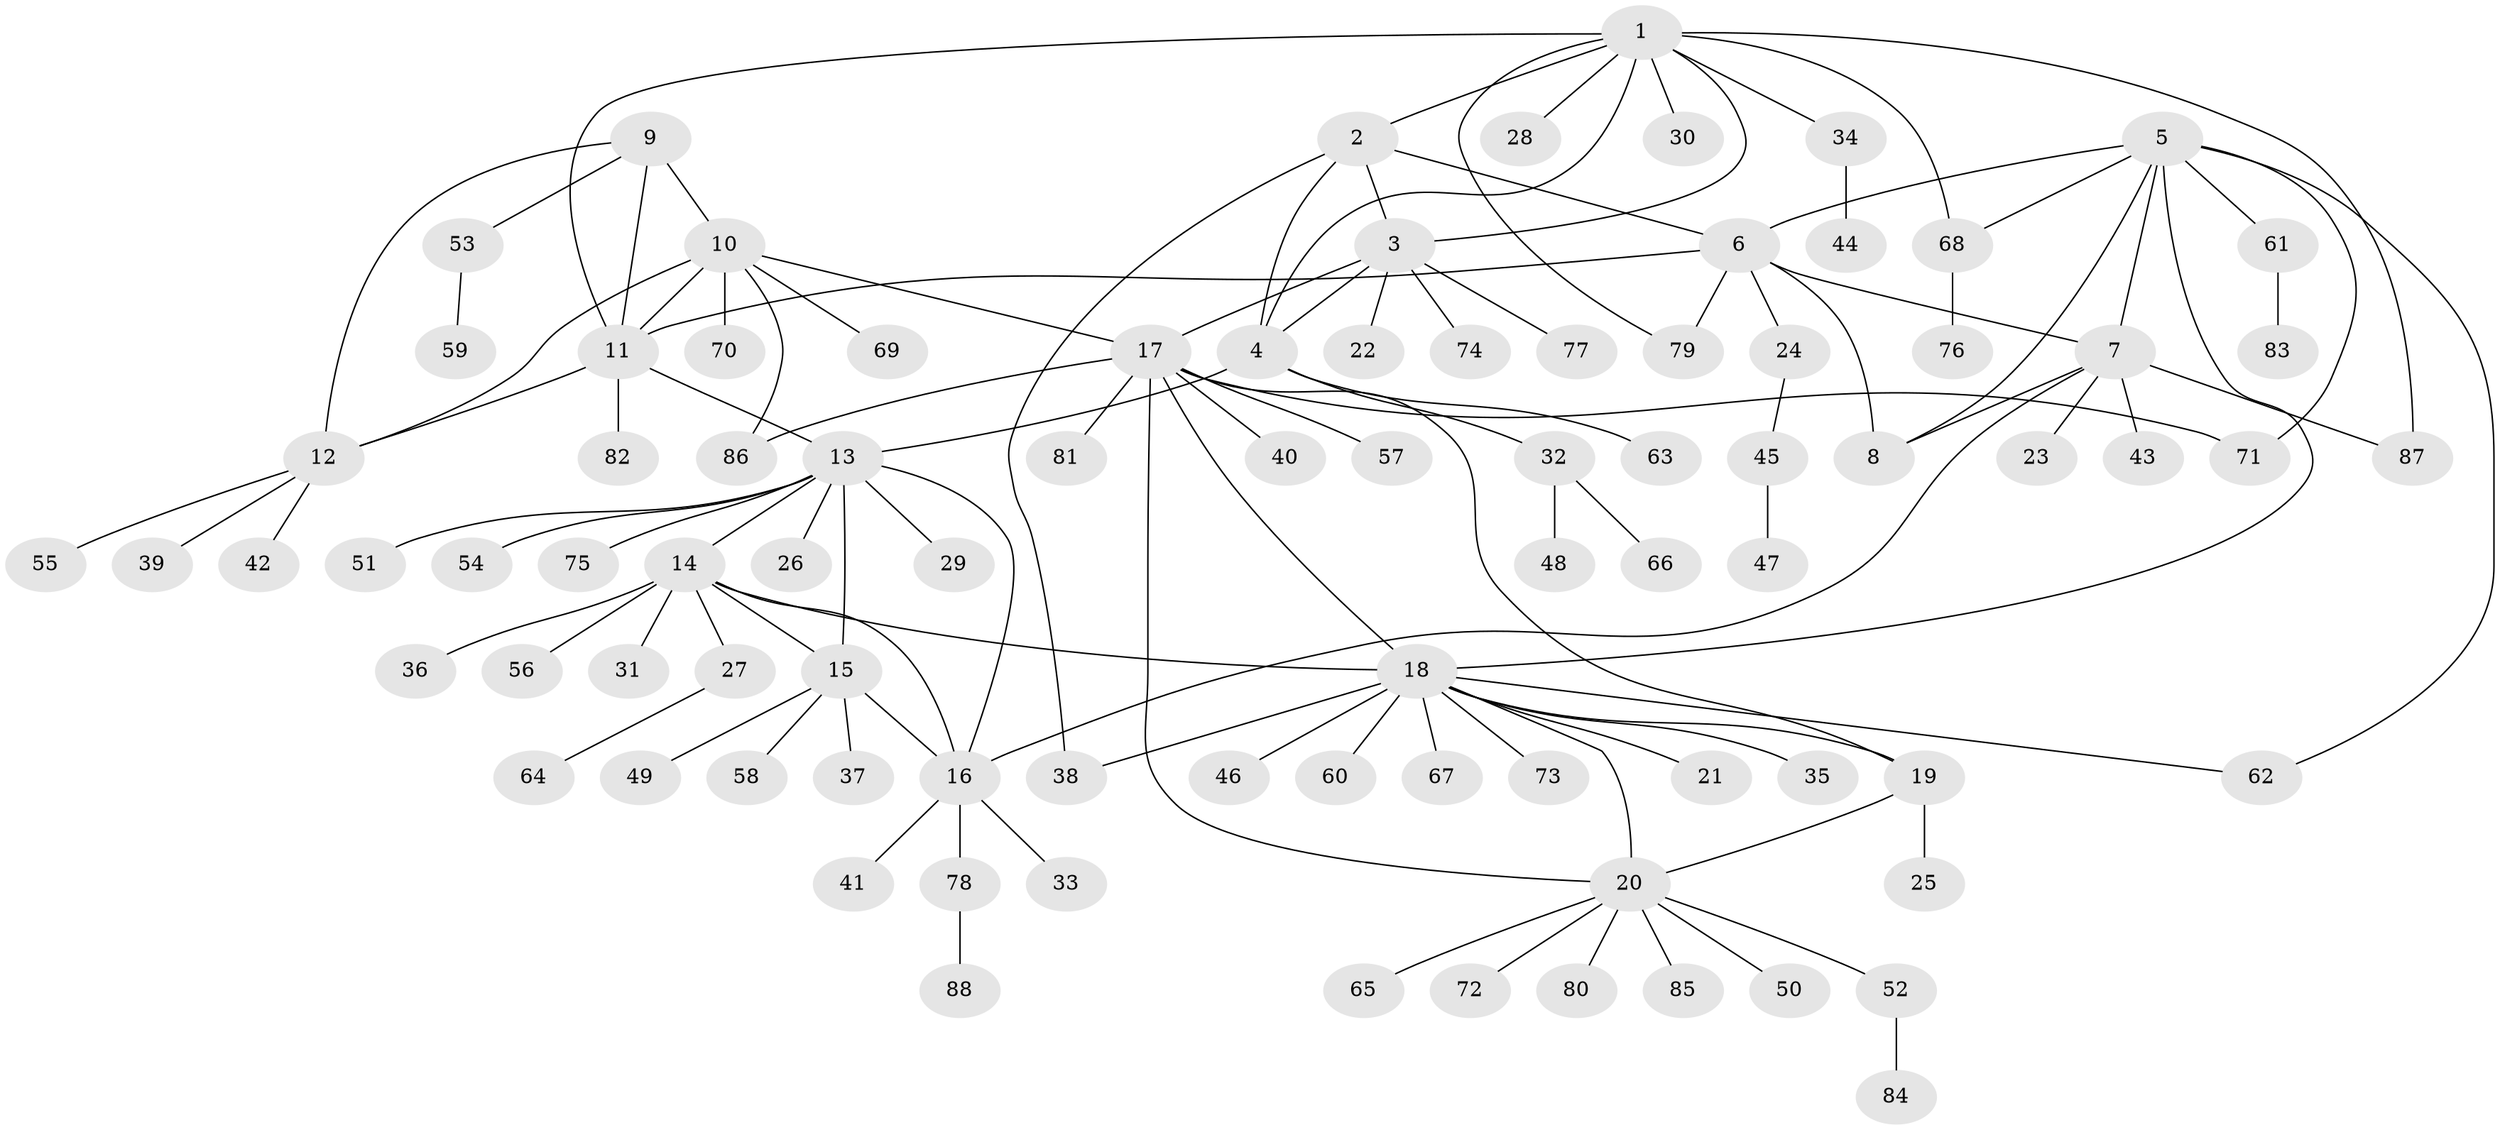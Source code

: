 // Generated by graph-tools (version 1.1) at 2025/37/03/09/25 02:37:26]
// undirected, 88 vertices, 115 edges
graph export_dot {
graph [start="1"]
  node [color=gray90,style=filled];
  1;
  2;
  3;
  4;
  5;
  6;
  7;
  8;
  9;
  10;
  11;
  12;
  13;
  14;
  15;
  16;
  17;
  18;
  19;
  20;
  21;
  22;
  23;
  24;
  25;
  26;
  27;
  28;
  29;
  30;
  31;
  32;
  33;
  34;
  35;
  36;
  37;
  38;
  39;
  40;
  41;
  42;
  43;
  44;
  45;
  46;
  47;
  48;
  49;
  50;
  51;
  52;
  53;
  54;
  55;
  56;
  57;
  58;
  59;
  60;
  61;
  62;
  63;
  64;
  65;
  66;
  67;
  68;
  69;
  70;
  71;
  72;
  73;
  74;
  75;
  76;
  77;
  78;
  79;
  80;
  81;
  82;
  83;
  84;
  85;
  86;
  87;
  88;
  1 -- 2;
  1 -- 3;
  1 -- 4;
  1 -- 11;
  1 -- 28;
  1 -- 30;
  1 -- 34;
  1 -- 68;
  1 -- 79;
  1 -- 87;
  2 -- 3;
  2 -- 4;
  2 -- 6;
  2 -- 38;
  3 -- 4;
  3 -- 17;
  3 -- 22;
  3 -- 74;
  3 -- 77;
  4 -- 13;
  4 -- 32;
  4 -- 63;
  5 -- 6;
  5 -- 7;
  5 -- 8;
  5 -- 18;
  5 -- 61;
  5 -- 62;
  5 -- 68;
  5 -- 71;
  6 -- 7;
  6 -- 8;
  6 -- 11;
  6 -- 24;
  6 -- 79;
  7 -- 8;
  7 -- 16;
  7 -- 23;
  7 -- 43;
  7 -- 87;
  9 -- 10;
  9 -- 11;
  9 -- 12;
  9 -- 53;
  10 -- 11;
  10 -- 12;
  10 -- 17;
  10 -- 69;
  10 -- 70;
  10 -- 86;
  11 -- 12;
  11 -- 13;
  11 -- 82;
  12 -- 39;
  12 -- 42;
  12 -- 55;
  13 -- 14;
  13 -- 15;
  13 -- 16;
  13 -- 26;
  13 -- 29;
  13 -- 51;
  13 -- 54;
  13 -- 75;
  14 -- 15;
  14 -- 16;
  14 -- 18;
  14 -- 27;
  14 -- 31;
  14 -- 36;
  14 -- 56;
  15 -- 16;
  15 -- 37;
  15 -- 49;
  15 -- 58;
  16 -- 33;
  16 -- 41;
  16 -- 78;
  17 -- 18;
  17 -- 19;
  17 -- 20;
  17 -- 40;
  17 -- 57;
  17 -- 71;
  17 -- 81;
  17 -- 86;
  18 -- 19;
  18 -- 20;
  18 -- 21;
  18 -- 35;
  18 -- 38;
  18 -- 46;
  18 -- 60;
  18 -- 62;
  18 -- 67;
  18 -- 73;
  19 -- 20;
  19 -- 25;
  20 -- 50;
  20 -- 52;
  20 -- 65;
  20 -- 72;
  20 -- 80;
  20 -- 85;
  24 -- 45;
  27 -- 64;
  32 -- 48;
  32 -- 66;
  34 -- 44;
  45 -- 47;
  52 -- 84;
  53 -- 59;
  61 -- 83;
  68 -- 76;
  78 -- 88;
}
